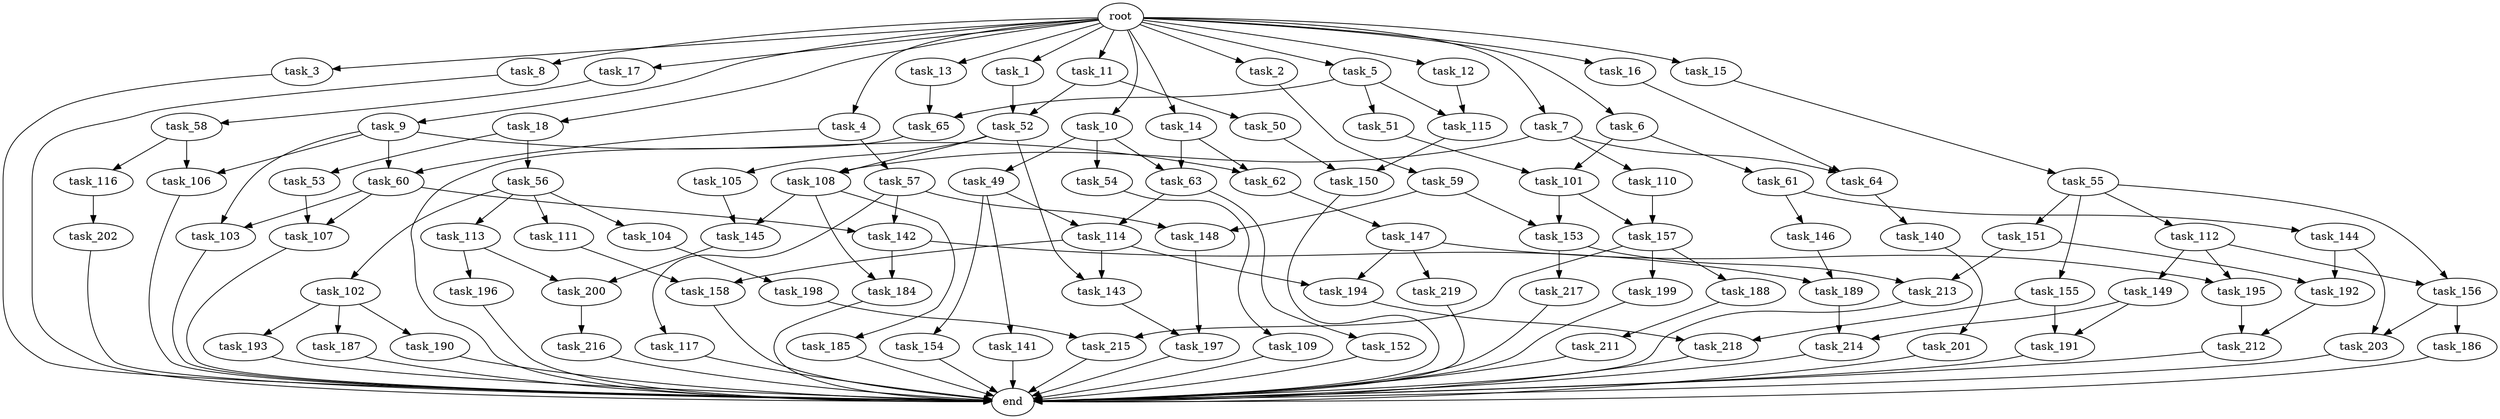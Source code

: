 digraph G {
  root [size="0.000000"];
  task_1 [size="102.400000"];
  task_2 [size="102.400000"];
  task_3 [size="102.400000"];
  task_4 [size="102.400000"];
  task_5 [size="102.400000"];
  task_6 [size="102.400000"];
  task_7 [size="102.400000"];
  task_8 [size="102.400000"];
  task_9 [size="102.400000"];
  task_10 [size="102.400000"];
  task_11 [size="102.400000"];
  task_12 [size="102.400000"];
  task_13 [size="102.400000"];
  task_14 [size="102.400000"];
  task_15 [size="102.400000"];
  task_16 [size="102.400000"];
  task_17 [size="102.400000"];
  task_18 [size="102.400000"];
  task_49 [size="13743895347.200001"];
  task_50 [size="30923764531.200001"];
  task_51 [size="85899345920.000000"];
  task_52 [size="116823110451.200012"];
  task_53 [size="42090679500.800003"];
  task_54 [size="13743895347.200001"];
  task_55 [size="3435973836.800000"];
  task_56 [size="42090679500.800003"];
  task_57 [size="13743895347.200001"];
  task_58 [size="30923764531.200001"];
  task_59 [size="13743895347.200001"];
  task_60 [size="21474836480.000000"];
  task_61 [size="30923764531.200001"];
  task_62 [size="38654705664.000000"];
  task_63 [size="44667659878.400002"];
  task_64 [size="76450417868.800003"];
  task_65 [size="140874927308.800018"];
  task_101 [size="85899345920.000000"];
  task_102 [size="13743895347.200001"];
  task_103 [size="77309411328.000000"];
  task_104 [size="13743895347.200001"];
  task_105 [size="30923764531.200001"];
  task_106 [size="11166914969.600000"];
  task_107 [size="77309411328.000000"];
  task_108 [size="85899345920.000000"];
  task_109 [size="3435973836.800000"];
  task_110 [size="54975581388.800003"];
  task_111 [size="13743895347.200001"];
  task_112 [size="69578470195.199997"];
  task_113 [size="13743895347.200001"];
  task_114 [size="11166914969.600000"];
  task_115 [size="140874927308.800018"];
  task_116 [size="3435973836.800000"];
  task_117 [size="21474836480.000000"];
  task_140 [size="7730941132.800000"];
  task_141 [size="7730941132.800000"];
  task_142 [size="91053306675.200012"];
  task_143 [size="38654705664.000000"];
  task_144 [size="13743895347.200001"];
  task_145 [size="52398601011.200005"];
  task_146 [size="13743895347.200001"];
  task_147 [size="21474836480.000000"];
  task_148 [size="35218731827.200005"];
  task_149 [size="42090679500.800003"];
  task_150 [size="77309411328.000000"];
  task_151 [size="69578470195.199997"];
  task_152 [size="3435973836.800000"];
  task_153 [size="83322365542.400009"];
  task_154 [size="7730941132.800000"];
  task_155 [size="69578470195.199997"];
  task_156 [size="111669149696.000000"];
  task_157 [size="111669149696.000000"];
  task_158 [size="11166914969.600000"];
  task_184 [size="91053306675.200012"];
  task_185 [size="21474836480.000000"];
  task_186 [size="13743895347.200001"];
  task_187 [size="54975581388.800003"];
  task_188 [size="69578470195.199997"];
  task_189 [size="139156940390.399994"];
  task_190 [size="54975581388.800003"];
  task_191 [size="85899345920.000000"];
  task_192 [size="11166914969.600000"];
  task_193 [size="54975581388.800003"];
  task_194 [size="49821620633.600006"];
  task_195 [size="84181359001.600006"];
  task_196 [size="3435973836.800000"];
  task_197 [size="85899345920.000000"];
  task_198 [size="13743895347.200001"];
  task_199 [size="69578470195.199997"];
  task_200 [size="17179869184.000000"];
  task_201 [size="7730941132.800000"];
  task_202 [size="42090679500.800003"];
  task_203 [size="17179869184.000000"];
  task_211 [size="42090679500.800003"];
  task_212 [size="89335319756.800003"];
  task_213 [size="77309411328.000000"];
  task_214 [size="61847529062.400002"];
  task_215 [size="77309411328.000000"];
  task_216 [size="13743895347.200001"];
  task_217 [size="69578470195.199997"];
  task_218 [size="68719476736.000000"];
  task_219 [size="42090679500.800003"];
  end [size="0.000000"];

  root -> task_1 [size="1.000000"];
  root -> task_2 [size="1.000000"];
  root -> task_3 [size="1.000000"];
  root -> task_4 [size="1.000000"];
  root -> task_5 [size="1.000000"];
  root -> task_6 [size="1.000000"];
  root -> task_7 [size="1.000000"];
  root -> task_8 [size="1.000000"];
  root -> task_9 [size="1.000000"];
  root -> task_10 [size="1.000000"];
  root -> task_11 [size="1.000000"];
  root -> task_12 [size="1.000000"];
  root -> task_13 [size="1.000000"];
  root -> task_14 [size="1.000000"];
  root -> task_15 [size="1.000000"];
  root -> task_16 [size="1.000000"];
  root -> task_17 [size="1.000000"];
  root -> task_18 [size="1.000000"];
  task_1 -> task_52 [size="838860800.000000"];
  task_2 -> task_59 [size="134217728.000000"];
  task_3 -> end [size="1.000000"];
  task_4 -> task_57 [size="134217728.000000"];
  task_4 -> task_60 [size="134217728.000000"];
  task_5 -> task_51 [size="838860800.000000"];
  task_5 -> task_65 [size="838860800.000000"];
  task_5 -> task_115 [size="838860800.000000"];
  task_6 -> task_61 [size="301989888.000000"];
  task_6 -> task_101 [size="301989888.000000"];
  task_7 -> task_64 [size="536870912.000000"];
  task_7 -> task_108 [size="536870912.000000"];
  task_7 -> task_110 [size="536870912.000000"];
  task_8 -> end [size="1.000000"];
  task_9 -> task_60 [size="75497472.000000"];
  task_9 -> task_62 [size="75497472.000000"];
  task_9 -> task_103 [size="75497472.000000"];
  task_9 -> task_106 [size="75497472.000000"];
  task_10 -> task_49 [size="134217728.000000"];
  task_10 -> task_54 [size="134217728.000000"];
  task_10 -> task_63 [size="134217728.000000"];
  task_11 -> task_50 [size="301989888.000000"];
  task_11 -> task_52 [size="301989888.000000"];
  task_12 -> task_115 [size="536870912.000000"];
  task_13 -> task_65 [size="536870912.000000"];
  task_14 -> task_62 [size="301989888.000000"];
  task_14 -> task_63 [size="301989888.000000"];
  task_15 -> task_55 [size="33554432.000000"];
  task_16 -> task_64 [size="209715200.000000"];
  task_17 -> task_58 [size="301989888.000000"];
  task_18 -> task_53 [size="411041792.000000"];
  task_18 -> task_56 [size="411041792.000000"];
  task_49 -> task_114 [size="75497472.000000"];
  task_49 -> task_141 [size="75497472.000000"];
  task_49 -> task_154 [size="75497472.000000"];
  task_50 -> task_150 [size="679477248.000000"];
  task_51 -> task_101 [size="536870912.000000"];
  task_52 -> task_105 [size="301989888.000000"];
  task_52 -> task_108 [size="301989888.000000"];
  task_52 -> task_143 [size="301989888.000000"];
  task_53 -> task_107 [size="75497472.000000"];
  task_54 -> task_109 [size="33554432.000000"];
  task_55 -> task_112 [size="679477248.000000"];
  task_55 -> task_151 [size="679477248.000000"];
  task_55 -> task_155 [size="679477248.000000"];
  task_55 -> task_156 [size="679477248.000000"];
  task_56 -> task_102 [size="134217728.000000"];
  task_56 -> task_104 [size="134217728.000000"];
  task_56 -> task_111 [size="134217728.000000"];
  task_56 -> task_113 [size="134217728.000000"];
  task_57 -> task_117 [size="209715200.000000"];
  task_57 -> task_142 [size="209715200.000000"];
  task_57 -> task_148 [size="209715200.000000"];
  task_58 -> task_106 [size="33554432.000000"];
  task_58 -> task_116 [size="33554432.000000"];
  task_59 -> task_148 [size="134217728.000000"];
  task_59 -> task_153 [size="134217728.000000"];
  task_60 -> task_103 [size="679477248.000000"];
  task_60 -> task_107 [size="679477248.000000"];
  task_60 -> task_142 [size="679477248.000000"];
  task_61 -> task_144 [size="134217728.000000"];
  task_61 -> task_146 [size="134217728.000000"];
  task_62 -> task_147 [size="209715200.000000"];
  task_63 -> task_114 [size="33554432.000000"];
  task_63 -> task_152 [size="33554432.000000"];
  task_64 -> task_140 [size="75497472.000000"];
  task_65 -> end [size="1.000000"];
  task_101 -> task_153 [size="679477248.000000"];
  task_101 -> task_157 [size="679477248.000000"];
  task_102 -> task_187 [size="536870912.000000"];
  task_102 -> task_190 [size="536870912.000000"];
  task_102 -> task_193 [size="536870912.000000"];
  task_103 -> end [size="1.000000"];
  task_104 -> task_198 [size="134217728.000000"];
  task_105 -> task_145 [size="301989888.000000"];
  task_106 -> end [size="1.000000"];
  task_107 -> end [size="1.000000"];
  task_108 -> task_145 [size="209715200.000000"];
  task_108 -> task_184 [size="209715200.000000"];
  task_108 -> task_185 [size="209715200.000000"];
  task_109 -> end [size="1.000000"];
  task_110 -> task_157 [size="411041792.000000"];
  task_111 -> task_158 [size="33554432.000000"];
  task_112 -> task_149 [size="411041792.000000"];
  task_112 -> task_156 [size="411041792.000000"];
  task_112 -> task_195 [size="411041792.000000"];
  task_113 -> task_196 [size="33554432.000000"];
  task_113 -> task_200 [size="33554432.000000"];
  task_114 -> task_143 [size="75497472.000000"];
  task_114 -> task_158 [size="75497472.000000"];
  task_114 -> task_194 [size="75497472.000000"];
  task_115 -> task_150 [size="75497472.000000"];
  task_116 -> task_202 [size="411041792.000000"];
  task_117 -> end [size="1.000000"];
  task_140 -> task_201 [size="75497472.000000"];
  task_141 -> end [size="1.000000"];
  task_142 -> task_184 [size="679477248.000000"];
  task_142 -> task_189 [size="679477248.000000"];
  task_143 -> task_197 [size="301989888.000000"];
  task_144 -> task_192 [size="33554432.000000"];
  task_144 -> task_203 [size="33554432.000000"];
  task_145 -> task_200 [size="134217728.000000"];
  task_146 -> task_189 [size="679477248.000000"];
  task_147 -> task_194 [size="411041792.000000"];
  task_147 -> task_195 [size="411041792.000000"];
  task_147 -> task_219 [size="411041792.000000"];
  task_148 -> task_197 [size="536870912.000000"];
  task_149 -> task_191 [size="301989888.000000"];
  task_149 -> task_214 [size="301989888.000000"];
  task_150 -> end [size="1.000000"];
  task_151 -> task_192 [size="75497472.000000"];
  task_151 -> task_213 [size="75497472.000000"];
  task_152 -> end [size="1.000000"];
  task_153 -> task_213 [size="679477248.000000"];
  task_153 -> task_217 [size="679477248.000000"];
  task_154 -> end [size="1.000000"];
  task_155 -> task_191 [size="536870912.000000"];
  task_155 -> task_218 [size="536870912.000000"];
  task_156 -> task_186 [size="134217728.000000"];
  task_156 -> task_203 [size="134217728.000000"];
  task_157 -> task_188 [size="679477248.000000"];
  task_157 -> task_199 [size="679477248.000000"];
  task_157 -> task_215 [size="679477248.000000"];
  task_158 -> end [size="1.000000"];
  task_184 -> end [size="1.000000"];
  task_185 -> end [size="1.000000"];
  task_186 -> end [size="1.000000"];
  task_187 -> end [size="1.000000"];
  task_188 -> task_211 [size="411041792.000000"];
  task_189 -> task_214 [size="301989888.000000"];
  task_190 -> end [size="1.000000"];
  task_191 -> end [size="1.000000"];
  task_192 -> task_212 [size="838860800.000000"];
  task_193 -> end [size="1.000000"];
  task_194 -> task_218 [size="134217728.000000"];
  task_195 -> task_212 [size="33554432.000000"];
  task_196 -> end [size="1.000000"];
  task_197 -> end [size="1.000000"];
  task_198 -> task_215 [size="75497472.000000"];
  task_199 -> end [size="1.000000"];
  task_200 -> task_216 [size="134217728.000000"];
  task_201 -> end [size="1.000000"];
  task_202 -> end [size="1.000000"];
  task_203 -> end [size="1.000000"];
  task_211 -> end [size="1.000000"];
  task_212 -> end [size="1.000000"];
  task_213 -> end [size="1.000000"];
  task_214 -> end [size="1.000000"];
  task_215 -> end [size="1.000000"];
  task_216 -> end [size="1.000000"];
  task_217 -> end [size="1.000000"];
  task_218 -> end [size="1.000000"];
  task_219 -> end [size="1.000000"];
}
